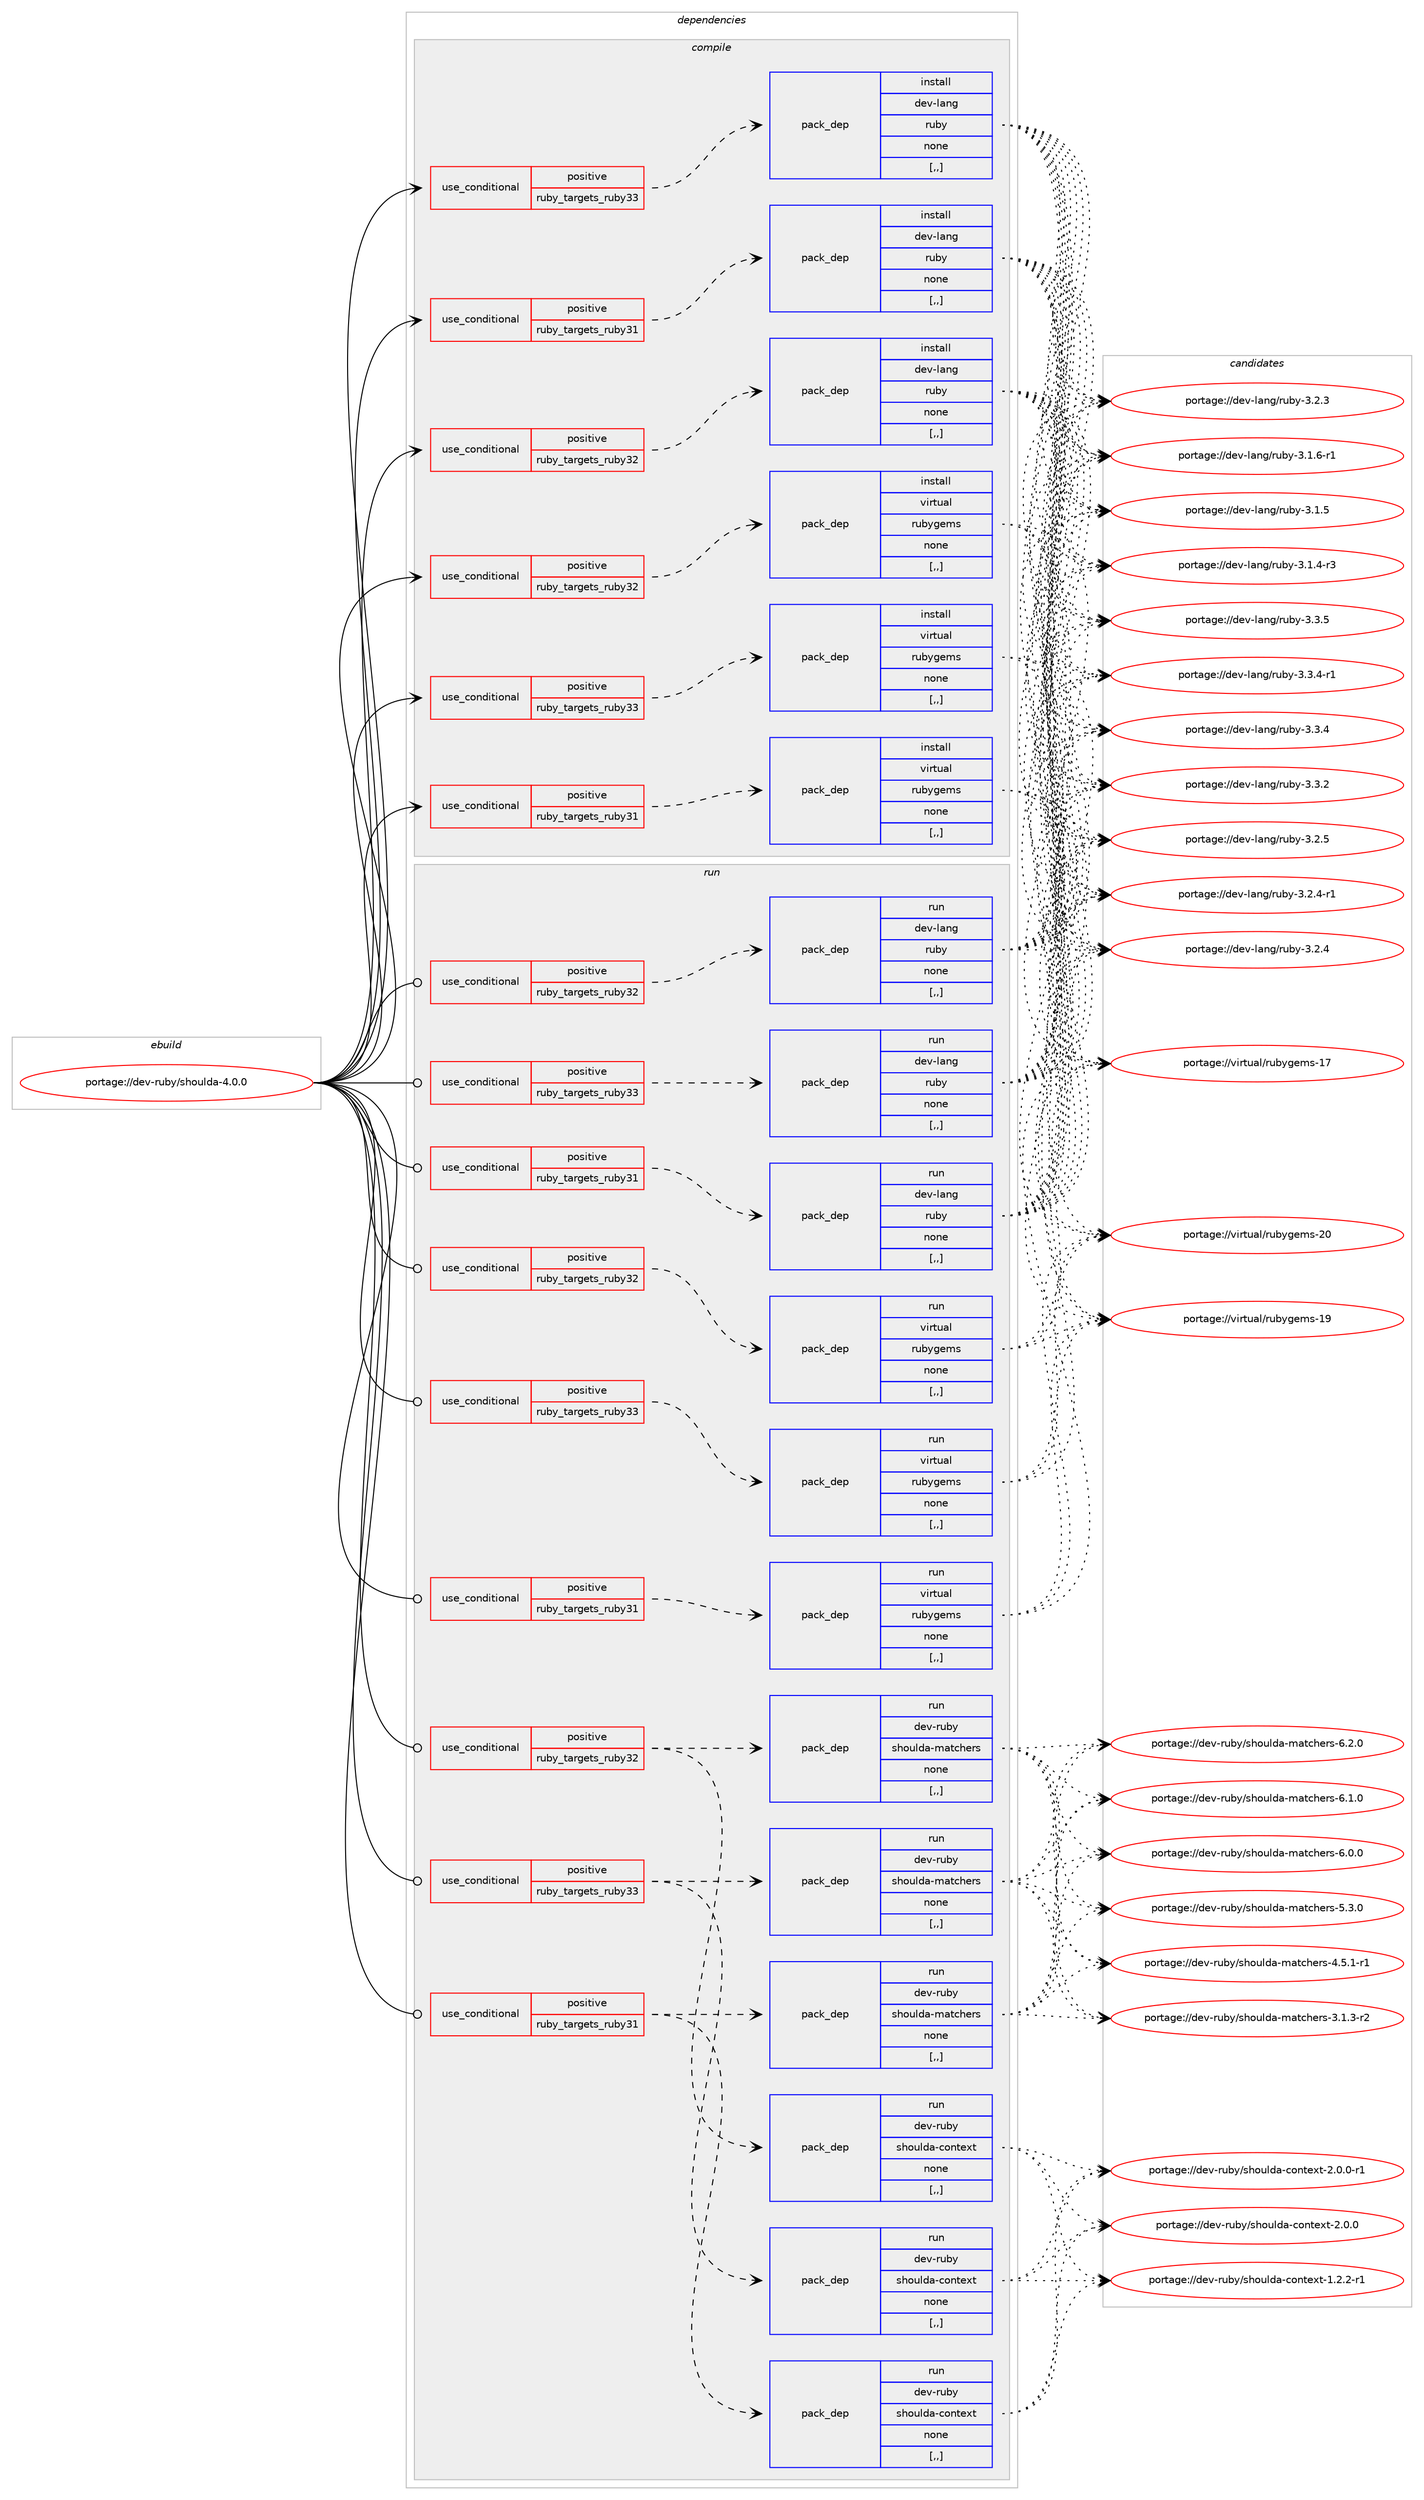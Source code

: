 digraph prolog {

# *************
# Graph options
# *************

newrank=true;
concentrate=true;
compound=true;
graph [rankdir=LR,fontname=Helvetica,fontsize=10,ranksep=1.5];#, ranksep=2.5, nodesep=0.2];
edge  [arrowhead=vee];
node  [fontname=Helvetica,fontsize=10];

# **********
# The ebuild
# **********

subgraph cluster_leftcol {
color=gray;
label=<<i>ebuild</i>>;
id [label="portage://dev-ruby/shoulda-4.0.0", color=red, width=4, href="../dev-ruby/shoulda-4.0.0.svg"];
}

# ****************
# The dependencies
# ****************

subgraph cluster_midcol {
color=gray;
label=<<i>dependencies</i>>;
subgraph cluster_compile {
fillcolor="#eeeeee";
style=filled;
label=<<i>compile</i>>;
subgraph cond187692 {
dependency699581 [label=<<TABLE BORDER="0" CELLBORDER="1" CELLSPACING="0" CELLPADDING="4"><TR><TD ROWSPAN="3" CELLPADDING="10">use_conditional</TD></TR><TR><TD>positive</TD></TR><TR><TD>ruby_targets_ruby31</TD></TR></TABLE>>, shape=none, color=red];
subgraph pack506908 {
dependency699582 [label=<<TABLE BORDER="0" CELLBORDER="1" CELLSPACING="0" CELLPADDING="4" WIDTH="220"><TR><TD ROWSPAN="6" CELLPADDING="30">pack_dep</TD></TR><TR><TD WIDTH="110">install</TD></TR><TR><TD>dev-lang</TD></TR><TR><TD>ruby</TD></TR><TR><TD>none</TD></TR><TR><TD>[,,]</TD></TR></TABLE>>, shape=none, color=blue];
}
dependency699581:e -> dependency699582:w [weight=20,style="dashed",arrowhead="vee"];
}
id:e -> dependency699581:w [weight=20,style="solid",arrowhead="vee"];
subgraph cond187693 {
dependency699583 [label=<<TABLE BORDER="0" CELLBORDER="1" CELLSPACING="0" CELLPADDING="4"><TR><TD ROWSPAN="3" CELLPADDING="10">use_conditional</TD></TR><TR><TD>positive</TD></TR><TR><TD>ruby_targets_ruby31</TD></TR></TABLE>>, shape=none, color=red];
subgraph pack506909 {
dependency699584 [label=<<TABLE BORDER="0" CELLBORDER="1" CELLSPACING="0" CELLPADDING="4" WIDTH="220"><TR><TD ROWSPAN="6" CELLPADDING="30">pack_dep</TD></TR><TR><TD WIDTH="110">install</TD></TR><TR><TD>virtual</TD></TR><TR><TD>rubygems</TD></TR><TR><TD>none</TD></TR><TR><TD>[,,]</TD></TR></TABLE>>, shape=none, color=blue];
}
dependency699583:e -> dependency699584:w [weight=20,style="dashed",arrowhead="vee"];
}
id:e -> dependency699583:w [weight=20,style="solid",arrowhead="vee"];
subgraph cond187694 {
dependency699585 [label=<<TABLE BORDER="0" CELLBORDER="1" CELLSPACING="0" CELLPADDING="4"><TR><TD ROWSPAN="3" CELLPADDING="10">use_conditional</TD></TR><TR><TD>positive</TD></TR><TR><TD>ruby_targets_ruby32</TD></TR></TABLE>>, shape=none, color=red];
subgraph pack506910 {
dependency699586 [label=<<TABLE BORDER="0" CELLBORDER="1" CELLSPACING="0" CELLPADDING="4" WIDTH="220"><TR><TD ROWSPAN="6" CELLPADDING="30">pack_dep</TD></TR><TR><TD WIDTH="110">install</TD></TR><TR><TD>dev-lang</TD></TR><TR><TD>ruby</TD></TR><TR><TD>none</TD></TR><TR><TD>[,,]</TD></TR></TABLE>>, shape=none, color=blue];
}
dependency699585:e -> dependency699586:w [weight=20,style="dashed",arrowhead="vee"];
}
id:e -> dependency699585:w [weight=20,style="solid",arrowhead="vee"];
subgraph cond187695 {
dependency699587 [label=<<TABLE BORDER="0" CELLBORDER="1" CELLSPACING="0" CELLPADDING="4"><TR><TD ROWSPAN="3" CELLPADDING="10">use_conditional</TD></TR><TR><TD>positive</TD></TR><TR><TD>ruby_targets_ruby32</TD></TR></TABLE>>, shape=none, color=red];
subgraph pack506911 {
dependency699588 [label=<<TABLE BORDER="0" CELLBORDER="1" CELLSPACING="0" CELLPADDING="4" WIDTH="220"><TR><TD ROWSPAN="6" CELLPADDING="30">pack_dep</TD></TR><TR><TD WIDTH="110">install</TD></TR><TR><TD>virtual</TD></TR><TR><TD>rubygems</TD></TR><TR><TD>none</TD></TR><TR><TD>[,,]</TD></TR></TABLE>>, shape=none, color=blue];
}
dependency699587:e -> dependency699588:w [weight=20,style="dashed",arrowhead="vee"];
}
id:e -> dependency699587:w [weight=20,style="solid",arrowhead="vee"];
subgraph cond187696 {
dependency699589 [label=<<TABLE BORDER="0" CELLBORDER="1" CELLSPACING="0" CELLPADDING="4"><TR><TD ROWSPAN="3" CELLPADDING="10">use_conditional</TD></TR><TR><TD>positive</TD></TR><TR><TD>ruby_targets_ruby33</TD></TR></TABLE>>, shape=none, color=red];
subgraph pack506912 {
dependency699590 [label=<<TABLE BORDER="0" CELLBORDER="1" CELLSPACING="0" CELLPADDING="4" WIDTH="220"><TR><TD ROWSPAN="6" CELLPADDING="30">pack_dep</TD></TR><TR><TD WIDTH="110">install</TD></TR><TR><TD>dev-lang</TD></TR><TR><TD>ruby</TD></TR><TR><TD>none</TD></TR><TR><TD>[,,]</TD></TR></TABLE>>, shape=none, color=blue];
}
dependency699589:e -> dependency699590:w [weight=20,style="dashed",arrowhead="vee"];
}
id:e -> dependency699589:w [weight=20,style="solid",arrowhead="vee"];
subgraph cond187697 {
dependency699591 [label=<<TABLE BORDER="0" CELLBORDER="1" CELLSPACING="0" CELLPADDING="4"><TR><TD ROWSPAN="3" CELLPADDING="10">use_conditional</TD></TR><TR><TD>positive</TD></TR><TR><TD>ruby_targets_ruby33</TD></TR></TABLE>>, shape=none, color=red];
subgraph pack506913 {
dependency699592 [label=<<TABLE BORDER="0" CELLBORDER="1" CELLSPACING="0" CELLPADDING="4" WIDTH="220"><TR><TD ROWSPAN="6" CELLPADDING="30">pack_dep</TD></TR><TR><TD WIDTH="110">install</TD></TR><TR><TD>virtual</TD></TR><TR><TD>rubygems</TD></TR><TR><TD>none</TD></TR><TR><TD>[,,]</TD></TR></TABLE>>, shape=none, color=blue];
}
dependency699591:e -> dependency699592:w [weight=20,style="dashed",arrowhead="vee"];
}
id:e -> dependency699591:w [weight=20,style="solid",arrowhead="vee"];
}
subgraph cluster_compileandrun {
fillcolor="#eeeeee";
style=filled;
label=<<i>compile and run</i>>;
}
subgraph cluster_run {
fillcolor="#eeeeee";
style=filled;
label=<<i>run</i>>;
subgraph cond187698 {
dependency699593 [label=<<TABLE BORDER="0" CELLBORDER="1" CELLSPACING="0" CELLPADDING="4"><TR><TD ROWSPAN="3" CELLPADDING="10">use_conditional</TD></TR><TR><TD>positive</TD></TR><TR><TD>ruby_targets_ruby31</TD></TR></TABLE>>, shape=none, color=red];
subgraph pack506914 {
dependency699594 [label=<<TABLE BORDER="0" CELLBORDER="1" CELLSPACING="0" CELLPADDING="4" WIDTH="220"><TR><TD ROWSPAN="6" CELLPADDING="30">pack_dep</TD></TR><TR><TD WIDTH="110">run</TD></TR><TR><TD>dev-lang</TD></TR><TR><TD>ruby</TD></TR><TR><TD>none</TD></TR><TR><TD>[,,]</TD></TR></TABLE>>, shape=none, color=blue];
}
dependency699593:e -> dependency699594:w [weight=20,style="dashed",arrowhead="vee"];
}
id:e -> dependency699593:w [weight=20,style="solid",arrowhead="odot"];
subgraph cond187699 {
dependency699595 [label=<<TABLE BORDER="0" CELLBORDER="1" CELLSPACING="0" CELLPADDING="4"><TR><TD ROWSPAN="3" CELLPADDING="10">use_conditional</TD></TR><TR><TD>positive</TD></TR><TR><TD>ruby_targets_ruby31</TD></TR></TABLE>>, shape=none, color=red];
subgraph pack506915 {
dependency699596 [label=<<TABLE BORDER="0" CELLBORDER="1" CELLSPACING="0" CELLPADDING="4" WIDTH="220"><TR><TD ROWSPAN="6" CELLPADDING="30">pack_dep</TD></TR><TR><TD WIDTH="110">run</TD></TR><TR><TD>dev-ruby</TD></TR><TR><TD>shoulda-context</TD></TR><TR><TD>none</TD></TR><TR><TD>[,,]</TD></TR></TABLE>>, shape=none, color=blue];
}
dependency699595:e -> dependency699596:w [weight=20,style="dashed",arrowhead="vee"];
subgraph pack506916 {
dependency699597 [label=<<TABLE BORDER="0" CELLBORDER="1" CELLSPACING="0" CELLPADDING="4" WIDTH="220"><TR><TD ROWSPAN="6" CELLPADDING="30">pack_dep</TD></TR><TR><TD WIDTH="110">run</TD></TR><TR><TD>dev-ruby</TD></TR><TR><TD>shoulda-matchers</TD></TR><TR><TD>none</TD></TR><TR><TD>[,,]</TD></TR></TABLE>>, shape=none, color=blue];
}
dependency699595:e -> dependency699597:w [weight=20,style="dashed",arrowhead="vee"];
}
id:e -> dependency699595:w [weight=20,style="solid",arrowhead="odot"];
subgraph cond187700 {
dependency699598 [label=<<TABLE BORDER="0" CELLBORDER="1" CELLSPACING="0" CELLPADDING="4"><TR><TD ROWSPAN="3" CELLPADDING="10">use_conditional</TD></TR><TR><TD>positive</TD></TR><TR><TD>ruby_targets_ruby31</TD></TR></TABLE>>, shape=none, color=red];
subgraph pack506917 {
dependency699599 [label=<<TABLE BORDER="0" CELLBORDER="1" CELLSPACING="0" CELLPADDING="4" WIDTH="220"><TR><TD ROWSPAN="6" CELLPADDING="30">pack_dep</TD></TR><TR><TD WIDTH="110">run</TD></TR><TR><TD>virtual</TD></TR><TR><TD>rubygems</TD></TR><TR><TD>none</TD></TR><TR><TD>[,,]</TD></TR></TABLE>>, shape=none, color=blue];
}
dependency699598:e -> dependency699599:w [weight=20,style="dashed",arrowhead="vee"];
}
id:e -> dependency699598:w [weight=20,style="solid",arrowhead="odot"];
subgraph cond187701 {
dependency699600 [label=<<TABLE BORDER="0" CELLBORDER="1" CELLSPACING="0" CELLPADDING="4"><TR><TD ROWSPAN="3" CELLPADDING="10">use_conditional</TD></TR><TR><TD>positive</TD></TR><TR><TD>ruby_targets_ruby32</TD></TR></TABLE>>, shape=none, color=red];
subgraph pack506918 {
dependency699601 [label=<<TABLE BORDER="0" CELLBORDER="1" CELLSPACING="0" CELLPADDING="4" WIDTH="220"><TR><TD ROWSPAN="6" CELLPADDING="30">pack_dep</TD></TR><TR><TD WIDTH="110">run</TD></TR><TR><TD>dev-lang</TD></TR><TR><TD>ruby</TD></TR><TR><TD>none</TD></TR><TR><TD>[,,]</TD></TR></TABLE>>, shape=none, color=blue];
}
dependency699600:e -> dependency699601:w [weight=20,style="dashed",arrowhead="vee"];
}
id:e -> dependency699600:w [weight=20,style="solid",arrowhead="odot"];
subgraph cond187702 {
dependency699602 [label=<<TABLE BORDER="0" CELLBORDER="1" CELLSPACING="0" CELLPADDING="4"><TR><TD ROWSPAN="3" CELLPADDING="10">use_conditional</TD></TR><TR><TD>positive</TD></TR><TR><TD>ruby_targets_ruby32</TD></TR></TABLE>>, shape=none, color=red];
subgraph pack506919 {
dependency699603 [label=<<TABLE BORDER="0" CELLBORDER="1" CELLSPACING="0" CELLPADDING="4" WIDTH="220"><TR><TD ROWSPAN="6" CELLPADDING="30">pack_dep</TD></TR><TR><TD WIDTH="110">run</TD></TR><TR><TD>dev-ruby</TD></TR><TR><TD>shoulda-context</TD></TR><TR><TD>none</TD></TR><TR><TD>[,,]</TD></TR></TABLE>>, shape=none, color=blue];
}
dependency699602:e -> dependency699603:w [weight=20,style="dashed",arrowhead="vee"];
subgraph pack506920 {
dependency699604 [label=<<TABLE BORDER="0" CELLBORDER="1" CELLSPACING="0" CELLPADDING="4" WIDTH="220"><TR><TD ROWSPAN="6" CELLPADDING="30">pack_dep</TD></TR><TR><TD WIDTH="110">run</TD></TR><TR><TD>dev-ruby</TD></TR><TR><TD>shoulda-matchers</TD></TR><TR><TD>none</TD></TR><TR><TD>[,,]</TD></TR></TABLE>>, shape=none, color=blue];
}
dependency699602:e -> dependency699604:w [weight=20,style="dashed",arrowhead="vee"];
}
id:e -> dependency699602:w [weight=20,style="solid",arrowhead="odot"];
subgraph cond187703 {
dependency699605 [label=<<TABLE BORDER="0" CELLBORDER="1" CELLSPACING="0" CELLPADDING="4"><TR><TD ROWSPAN="3" CELLPADDING="10">use_conditional</TD></TR><TR><TD>positive</TD></TR><TR><TD>ruby_targets_ruby32</TD></TR></TABLE>>, shape=none, color=red];
subgraph pack506921 {
dependency699606 [label=<<TABLE BORDER="0" CELLBORDER="1" CELLSPACING="0" CELLPADDING="4" WIDTH="220"><TR><TD ROWSPAN="6" CELLPADDING="30">pack_dep</TD></TR><TR><TD WIDTH="110">run</TD></TR><TR><TD>virtual</TD></TR><TR><TD>rubygems</TD></TR><TR><TD>none</TD></TR><TR><TD>[,,]</TD></TR></TABLE>>, shape=none, color=blue];
}
dependency699605:e -> dependency699606:w [weight=20,style="dashed",arrowhead="vee"];
}
id:e -> dependency699605:w [weight=20,style="solid",arrowhead="odot"];
subgraph cond187704 {
dependency699607 [label=<<TABLE BORDER="0" CELLBORDER="1" CELLSPACING="0" CELLPADDING="4"><TR><TD ROWSPAN="3" CELLPADDING="10">use_conditional</TD></TR><TR><TD>positive</TD></TR><TR><TD>ruby_targets_ruby33</TD></TR></TABLE>>, shape=none, color=red];
subgraph pack506922 {
dependency699608 [label=<<TABLE BORDER="0" CELLBORDER="1" CELLSPACING="0" CELLPADDING="4" WIDTH="220"><TR><TD ROWSPAN="6" CELLPADDING="30">pack_dep</TD></TR><TR><TD WIDTH="110">run</TD></TR><TR><TD>dev-lang</TD></TR><TR><TD>ruby</TD></TR><TR><TD>none</TD></TR><TR><TD>[,,]</TD></TR></TABLE>>, shape=none, color=blue];
}
dependency699607:e -> dependency699608:w [weight=20,style="dashed",arrowhead="vee"];
}
id:e -> dependency699607:w [weight=20,style="solid",arrowhead="odot"];
subgraph cond187705 {
dependency699609 [label=<<TABLE BORDER="0" CELLBORDER="1" CELLSPACING="0" CELLPADDING="4"><TR><TD ROWSPAN="3" CELLPADDING="10">use_conditional</TD></TR><TR><TD>positive</TD></TR><TR><TD>ruby_targets_ruby33</TD></TR></TABLE>>, shape=none, color=red];
subgraph pack506923 {
dependency699610 [label=<<TABLE BORDER="0" CELLBORDER="1" CELLSPACING="0" CELLPADDING="4" WIDTH="220"><TR><TD ROWSPAN="6" CELLPADDING="30">pack_dep</TD></TR><TR><TD WIDTH="110">run</TD></TR><TR><TD>dev-ruby</TD></TR><TR><TD>shoulda-context</TD></TR><TR><TD>none</TD></TR><TR><TD>[,,]</TD></TR></TABLE>>, shape=none, color=blue];
}
dependency699609:e -> dependency699610:w [weight=20,style="dashed",arrowhead="vee"];
subgraph pack506924 {
dependency699611 [label=<<TABLE BORDER="0" CELLBORDER="1" CELLSPACING="0" CELLPADDING="4" WIDTH="220"><TR><TD ROWSPAN="6" CELLPADDING="30">pack_dep</TD></TR><TR><TD WIDTH="110">run</TD></TR><TR><TD>dev-ruby</TD></TR><TR><TD>shoulda-matchers</TD></TR><TR><TD>none</TD></TR><TR><TD>[,,]</TD></TR></TABLE>>, shape=none, color=blue];
}
dependency699609:e -> dependency699611:w [weight=20,style="dashed",arrowhead="vee"];
}
id:e -> dependency699609:w [weight=20,style="solid",arrowhead="odot"];
subgraph cond187706 {
dependency699612 [label=<<TABLE BORDER="0" CELLBORDER="1" CELLSPACING="0" CELLPADDING="4"><TR><TD ROWSPAN="3" CELLPADDING="10">use_conditional</TD></TR><TR><TD>positive</TD></TR><TR><TD>ruby_targets_ruby33</TD></TR></TABLE>>, shape=none, color=red];
subgraph pack506925 {
dependency699613 [label=<<TABLE BORDER="0" CELLBORDER="1" CELLSPACING="0" CELLPADDING="4" WIDTH="220"><TR><TD ROWSPAN="6" CELLPADDING="30">pack_dep</TD></TR><TR><TD WIDTH="110">run</TD></TR><TR><TD>virtual</TD></TR><TR><TD>rubygems</TD></TR><TR><TD>none</TD></TR><TR><TD>[,,]</TD></TR></TABLE>>, shape=none, color=blue];
}
dependency699612:e -> dependency699613:w [weight=20,style="dashed",arrowhead="vee"];
}
id:e -> dependency699612:w [weight=20,style="solid",arrowhead="odot"];
}
}

# **************
# The candidates
# **************

subgraph cluster_choices {
rank=same;
color=gray;
label=<<i>candidates</i>>;

subgraph choice506908 {
color=black;
nodesep=1;
choice10010111845108971101034711411798121455146514653 [label="portage://dev-lang/ruby-3.3.5", color=red, width=4,href="../dev-lang/ruby-3.3.5.svg"];
choice100101118451089711010347114117981214551465146524511449 [label="portage://dev-lang/ruby-3.3.4-r1", color=red, width=4,href="../dev-lang/ruby-3.3.4-r1.svg"];
choice10010111845108971101034711411798121455146514652 [label="portage://dev-lang/ruby-3.3.4", color=red, width=4,href="../dev-lang/ruby-3.3.4.svg"];
choice10010111845108971101034711411798121455146514650 [label="portage://dev-lang/ruby-3.3.2", color=red, width=4,href="../dev-lang/ruby-3.3.2.svg"];
choice10010111845108971101034711411798121455146504653 [label="portage://dev-lang/ruby-3.2.5", color=red, width=4,href="../dev-lang/ruby-3.2.5.svg"];
choice100101118451089711010347114117981214551465046524511449 [label="portage://dev-lang/ruby-3.2.4-r1", color=red, width=4,href="../dev-lang/ruby-3.2.4-r1.svg"];
choice10010111845108971101034711411798121455146504652 [label="portage://dev-lang/ruby-3.2.4", color=red, width=4,href="../dev-lang/ruby-3.2.4.svg"];
choice10010111845108971101034711411798121455146504651 [label="portage://dev-lang/ruby-3.2.3", color=red, width=4,href="../dev-lang/ruby-3.2.3.svg"];
choice100101118451089711010347114117981214551464946544511449 [label="portage://dev-lang/ruby-3.1.6-r1", color=red, width=4,href="../dev-lang/ruby-3.1.6-r1.svg"];
choice10010111845108971101034711411798121455146494653 [label="portage://dev-lang/ruby-3.1.5", color=red, width=4,href="../dev-lang/ruby-3.1.5.svg"];
choice100101118451089711010347114117981214551464946524511451 [label="portage://dev-lang/ruby-3.1.4-r3", color=red, width=4,href="../dev-lang/ruby-3.1.4-r3.svg"];
dependency699582:e -> choice10010111845108971101034711411798121455146514653:w [style=dotted,weight="100"];
dependency699582:e -> choice100101118451089711010347114117981214551465146524511449:w [style=dotted,weight="100"];
dependency699582:e -> choice10010111845108971101034711411798121455146514652:w [style=dotted,weight="100"];
dependency699582:e -> choice10010111845108971101034711411798121455146514650:w [style=dotted,weight="100"];
dependency699582:e -> choice10010111845108971101034711411798121455146504653:w [style=dotted,weight="100"];
dependency699582:e -> choice100101118451089711010347114117981214551465046524511449:w [style=dotted,weight="100"];
dependency699582:e -> choice10010111845108971101034711411798121455146504652:w [style=dotted,weight="100"];
dependency699582:e -> choice10010111845108971101034711411798121455146504651:w [style=dotted,weight="100"];
dependency699582:e -> choice100101118451089711010347114117981214551464946544511449:w [style=dotted,weight="100"];
dependency699582:e -> choice10010111845108971101034711411798121455146494653:w [style=dotted,weight="100"];
dependency699582:e -> choice100101118451089711010347114117981214551464946524511451:w [style=dotted,weight="100"];
}
subgraph choice506909 {
color=black;
nodesep=1;
choice118105114116117971084711411798121103101109115455048 [label="portage://virtual/rubygems-20", color=red, width=4,href="../virtual/rubygems-20.svg"];
choice118105114116117971084711411798121103101109115454957 [label="portage://virtual/rubygems-19", color=red, width=4,href="../virtual/rubygems-19.svg"];
choice118105114116117971084711411798121103101109115454955 [label="portage://virtual/rubygems-17", color=red, width=4,href="../virtual/rubygems-17.svg"];
dependency699584:e -> choice118105114116117971084711411798121103101109115455048:w [style=dotted,weight="100"];
dependency699584:e -> choice118105114116117971084711411798121103101109115454957:w [style=dotted,weight="100"];
dependency699584:e -> choice118105114116117971084711411798121103101109115454955:w [style=dotted,weight="100"];
}
subgraph choice506910 {
color=black;
nodesep=1;
choice10010111845108971101034711411798121455146514653 [label="portage://dev-lang/ruby-3.3.5", color=red, width=4,href="../dev-lang/ruby-3.3.5.svg"];
choice100101118451089711010347114117981214551465146524511449 [label="portage://dev-lang/ruby-3.3.4-r1", color=red, width=4,href="../dev-lang/ruby-3.3.4-r1.svg"];
choice10010111845108971101034711411798121455146514652 [label="portage://dev-lang/ruby-3.3.4", color=red, width=4,href="../dev-lang/ruby-3.3.4.svg"];
choice10010111845108971101034711411798121455146514650 [label="portage://dev-lang/ruby-3.3.2", color=red, width=4,href="../dev-lang/ruby-3.3.2.svg"];
choice10010111845108971101034711411798121455146504653 [label="portage://dev-lang/ruby-3.2.5", color=red, width=4,href="../dev-lang/ruby-3.2.5.svg"];
choice100101118451089711010347114117981214551465046524511449 [label="portage://dev-lang/ruby-3.2.4-r1", color=red, width=4,href="../dev-lang/ruby-3.2.4-r1.svg"];
choice10010111845108971101034711411798121455146504652 [label="portage://dev-lang/ruby-3.2.4", color=red, width=4,href="../dev-lang/ruby-3.2.4.svg"];
choice10010111845108971101034711411798121455146504651 [label="portage://dev-lang/ruby-3.2.3", color=red, width=4,href="../dev-lang/ruby-3.2.3.svg"];
choice100101118451089711010347114117981214551464946544511449 [label="portage://dev-lang/ruby-3.1.6-r1", color=red, width=4,href="../dev-lang/ruby-3.1.6-r1.svg"];
choice10010111845108971101034711411798121455146494653 [label="portage://dev-lang/ruby-3.1.5", color=red, width=4,href="../dev-lang/ruby-3.1.5.svg"];
choice100101118451089711010347114117981214551464946524511451 [label="portage://dev-lang/ruby-3.1.4-r3", color=red, width=4,href="../dev-lang/ruby-3.1.4-r3.svg"];
dependency699586:e -> choice10010111845108971101034711411798121455146514653:w [style=dotted,weight="100"];
dependency699586:e -> choice100101118451089711010347114117981214551465146524511449:w [style=dotted,weight="100"];
dependency699586:e -> choice10010111845108971101034711411798121455146514652:w [style=dotted,weight="100"];
dependency699586:e -> choice10010111845108971101034711411798121455146514650:w [style=dotted,weight="100"];
dependency699586:e -> choice10010111845108971101034711411798121455146504653:w [style=dotted,weight="100"];
dependency699586:e -> choice100101118451089711010347114117981214551465046524511449:w [style=dotted,weight="100"];
dependency699586:e -> choice10010111845108971101034711411798121455146504652:w [style=dotted,weight="100"];
dependency699586:e -> choice10010111845108971101034711411798121455146504651:w [style=dotted,weight="100"];
dependency699586:e -> choice100101118451089711010347114117981214551464946544511449:w [style=dotted,weight="100"];
dependency699586:e -> choice10010111845108971101034711411798121455146494653:w [style=dotted,weight="100"];
dependency699586:e -> choice100101118451089711010347114117981214551464946524511451:w [style=dotted,weight="100"];
}
subgraph choice506911 {
color=black;
nodesep=1;
choice118105114116117971084711411798121103101109115455048 [label="portage://virtual/rubygems-20", color=red, width=4,href="../virtual/rubygems-20.svg"];
choice118105114116117971084711411798121103101109115454957 [label="portage://virtual/rubygems-19", color=red, width=4,href="../virtual/rubygems-19.svg"];
choice118105114116117971084711411798121103101109115454955 [label="portage://virtual/rubygems-17", color=red, width=4,href="../virtual/rubygems-17.svg"];
dependency699588:e -> choice118105114116117971084711411798121103101109115455048:w [style=dotted,weight="100"];
dependency699588:e -> choice118105114116117971084711411798121103101109115454957:w [style=dotted,weight="100"];
dependency699588:e -> choice118105114116117971084711411798121103101109115454955:w [style=dotted,weight="100"];
}
subgraph choice506912 {
color=black;
nodesep=1;
choice10010111845108971101034711411798121455146514653 [label="portage://dev-lang/ruby-3.3.5", color=red, width=4,href="../dev-lang/ruby-3.3.5.svg"];
choice100101118451089711010347114117981214551465146524511449 [label="portage://dev-lang/ruby-3.3.4-r1", color=red, width=4,href="../dev-lang/ruby-3.3.4-r1.svg"];
choice10010111845108971101034711411798121455146514652 [label="portage://dev-lang/ruby-3.3.4", color=red, width=4,href="../dev-lang/ruby-3.3.4.svg"];
choice10010111845108971101034711411798121455146514650 [label="portage://dev-lang/ruby-3.3.2", color=red, width=4,href="../dev-lang/ruby-3.3.2.svg"];
choice10010111845108971101034711411798121455146504653 [label="portage://dev-lang/ruby-3.2.5", color=red, width=4,href="../dev-lang/ruby-3.2.5.svg"];
choice100101118451089711010347114117981214551465046524511449 [label="portage://dev-lang/ruby-3.2.4-r1", color=red, width=4,href="../dev-lang/ruby-3.2.4-r1.svg"];
choice10010111845108971101034711411798121455146504652 [label="portage://dev-lang/ruby-3.2.4", color=red, width=4,href="../dev-lang/ruby-3.2.4.svg"];
choice10010111845108971101034711411798121455146504651 [label="portage://dev-lang/ruby-3.2.3", color=red, width=4,href="../dev-lang/ruby-3.2.3.svg"];
choice100101118451089711010347114117981214551464946544511449 [label="portage://dev-lang/ruby-3.1.6-r1", color=red, width=4,href="../dev-lang/ruby-3.1.6-r1.svg"];
choice10010111845108971101034711411798121455146494653 [label="portage://dev-lang/ruby-3.1.5", color=red, width=4,href="../dev-lang/ruby-3.1.5.svg"];
choice100101118451089711010347114117981214551464946524511451 [label="portage://dev-lang/ruby-3.1.4-r3", color=red, width=4,href="../dev-lang/ruby-3.1.4-r3.svg"];
dependency699590:e -> choice10010111845108971101034711411798121455146514653:w [style=dotted,weight="100"];
dependency699590:e -> choice100101118451089711010347114117981214551465146524511449:w [style=dotted,weight="100"];
dependency699590:e -> choice10010111845108971101034711411798121455146514652:w [style=dotted,weight="100"];
dependency699590:e -> choice10010111845108971101034711411798121455146514650:w [style=dotted,weight="100"];
dependency699590:e -> choice10010111845108971101034711411798121455146504653:w [style=dotted,weight="100"];
dependency699590:e -> choice100101118451089711010347114117981214551465046524511449:w [style=dotted,weight="100"];
dependency699590:e -> choice10010111845108971101034711411798121455146504652:w [style=dotted,weight="100"];
dependency699590:e -> choice10010111845108971101034711411798121455146504651:w [style=dotted,weight="100"];
dependency699590:e -> choice100101118451089711010347114117981214551464946544511449:w [style=dotted,weight="100"];
dependency699590:e -> choice10010111845108971101034711411798121455146494653:w [style=dotted,weight="100"];
dependency699590:e -> choice100101118451089711010347114117981214551464946524511451:w [style=dotted,weight="100"];
}
subgraph choice506913 {
color=black;
nodesep=1;
choice118105114116117971084711411798121103101109115455048 [label="portage://virtual/rubygems-20", color=red, width=4,href="../virtual/rubygems-20.svg"];
choice118105114116117971084711411798121103101109115454957 [label="portage://virtual/rubygems-19", color=red, width=4,href="../virtual/rubygems-19.svg"];
choice118105114116117971084711411798121103101109115454955 [label="portage://virtual/rubygems-17", color=red, width=4,href="../virtual/rubygems-17.svg"];
dependency699592:e -> choice118105114116117971084711411798121103101109115455048:w [style=dotted,weight="100"];
dependency699592:e -> choice118105114116117971084711411798121103101109115454957:w [style=dotted,weight="100"];
dependency699592:e -> choice118105114116117971084711411798121103101109115454955:w [style=dotted,weight="100"];
}
subgraph choice506914 {
color=black;
nodesep=1;
choice10010111845108971101034711411798121455146514653 [label="portage://dev-lang/ruby-3.3.5", color=red, width=4,href="../dev-lang/ruby-3.3.5.svg"];
choice100101118451089711010347114117981214551465146524511449 [label="portage://dev-lang/ruby-3.3.4-r1", color=red, width=4,href="../dev-lang/ruby-3.3.4-r1.svg"];
choice10010111845108971101034711411798121455146514652 [label="portage://dev-lang/ruby-3.3.4", color=red, width=4,href="../dev-lang/ruby-3.3.4.svg"];
choice10010111845108971101034711411798121455146514650 [label="portage://dev-lang/ruby-3.3.2", color=red, width=4,href="../dev-lang/ruby-3.3.2.svg"];
choice10010111845108971101034711411798121455146504653 [label="portage://dev-lang/ruby-3.2.5", color=red, width=4,href="../dev-lang/ruby-3.2.5.svg"];
choice100101118451089711010347114117981214551465046524511449 [label="portage://dev-lang/ruby-3.2.4-r1", color=red, width=4,href="../dev-lang/ruby-3.2.4-r1.svg"];
choice10010111845108971101034711411798121455146504652 [label="portage://dev-lang/ruby-3.2.4", color=red, width=4,href="../dev-lang/ruby-3.2.4.svg"];
choice10010111845108971101034711411798121455146504651 [label="portage://dev-lang/ruby-3.2.3", color=red, width=4,href="../dev-lang/ruby-3.2.3.svg"];
choice100101118451089711010347114117981214551464946544511449 [label="portage://dev-lang/ruby-3.1.6-r1", color=red, width=4,href="../dev-lang/ruby-3.1.6-r1.svg"];
choice10010111845108971101034711411798121455146494653 [label="portage://dev-lang/ruby-3.1.5", color=red, width=4,href="../dev-lang/ruby-3.1.5.svg"];
choice100101118451089711010347114117981214551464946524511451 [label="portage://dev-lang/ruby-3.1.4-r3", color=red, width=4,href="../dev-lang/ruby-3.1.4-r3.svg"];
dependency699594:e -> choice10010111845108971101034711411798121455146514653:w [style=dotted,weight="100"];
dependency699594:e -> choice100101118451089711010347114117981214551465146524511449:w [style=dotted,weight="100"];
dependency699594:e -> choice10010111845108971101034711411798121455146514652:w [style=dotted,weight="100"];
dependency699594:e -> choice10010111845108971101034711411798121455146514650:w [style=dotted,weight="100"];
dependency699594:e -> choice10010111845108971101034711411798121455146504653:w [style=dotted,weight="100"];
dependency699594:e -> choice100101118451089711010347114117981214551465046524511449:w [style=dotted,weight="100"];
dependency699594:e -> choice10010111845108971101034711411798121455146504652:w [style=dotted,weight="100"];
dependency699594:e -> choice10010111845108971101034711411798121455146504651:w [style=dotted,weight="100"];
dependency699594:e -> choice100101118451089711010347114117981214551464946544511449:w [style=dotted,weight="100"];
dependency699594:e -> choice10010111845108971101034711411798121455146494653:w [style=dotted,weight="100"];
dependency699594:e -> choice100101118451089711010347114117981214551464946524511451:w [style=dotted,weight="100"];
}
subgraph choice506915 {
color=black;
nodesep=1;
choice1001011184511411798121471151041111171081009745991111101161011201164550464846484511449 [label="portage://dev-ruby/shoulda-context-2.0.0-r1", color=red, width=4,href="../dev-ruby/shoulda-context-2.0.0-r1.svg"];
choice100101118451141179812147115104111117108100974599111110116101120116455046484648 [label="portage://dev-ruby/shoulda-context-2.0.0", color=red, width=4,href="../dev-ruby/shoulda-context-2.0.0.svg"];
choice1001011184511411798121471151041111171081009745991111101161011201164549465046504511449 [label="portage://dev-ruby/shoulda-context-1.2.2-r1", color=red, width=4,href="../dev-ruby/shoulda-context-1.2.2-r1.svg"];
dependency699596:e -> choice1001011184511411798121471151041111171081009745991111101161011201164550464846484511449:w [style=dotted,weight="100"];
dependency699596:e -> choice100101118451141179812147115104111117108100974599111110116101120116455046484648:w [style=dotted,weight="100"];
dependency699596:e -> choice1001011184511411798121471151041111171081009745991111101161011201164549465046504511449:w [style=dotted,weight="100"];
}
subgraph choice506916 {
color=black;
nodesep=1;
choice10010111845114117981214711510411111710810097451099711699104101114115455446504648 [label="portage://dev-ruby/shoulda-matchers-6.2.0", color=red, width=4,href="../dev-ruby/shoulda-matchers-6.2.0.svg"];
choice10010111845114117981214711510411111710810097451099711699104101114115455446494648 [label="portage://dev-ruby/shoulda-matchers-6.1.0", color=red, width=4,href="../dev-ruby/shoulda-matchers-6.1.0.svg"];
choice10010111845114117981214711510411111710810097451099711699104101114115455446484648 [label="portage://dev-ruby/shoulda-matchers-6.0.0", color=red, width=4,href="../dev-ruby/shoulda-matchers-6.0.0.svg"];
choice10010111845114117981214711510411111710810097451099711699104101114115455346514648 [label="portage://dev-ruby/shoulda-matchers-5.3.0", color=red, width=4,href="../dev-ruby/shoulda-matchers-5.3.0.svg"];
choice100101118451141179812147115104111117108100974510997116991041011141154552465346494511449 [label="portage://dev-ruby/shoulda-matchers-4.5.1-r1", color=red, width=4,href="../dev-ruby/shoulda-matchers-4.5.1-r1.svg"];
choice100101118451141179812147115104111117108100974510997116991041011141154551464946514511450 [label="portage://dev-ruby/shoulda-matchers-3.1.3-r2", color=red, width=4,href="../dev-ruby/shoulda-matchers-3.1.3-r2.svg"];
dependency699597:e -> choice10010111845114117981214711510411111710810097451099711699104101114115455446504648:w [style=dotted,weight="100"];
dependency699597:e -> choice10010111845114117981214711510411111710810097451099711699104101114115455446494648:w [style=dotted,weight="100"];
dependency699597:e -> choice10010111845114117981214711510411111710810097451099711699104101114115455446484648:w [style=dotted,weight="100"];
dependency699597:e -> choice10010111845114117981214711510411111710810097451099711699104101114115455346514648:w [style=dotted,weight="100"];
dependency699597:e -> choice100101118451141179812147115104111117108100974510997116991041011141154552465346494511449:w [style=dotted,weight="100"];
dependency699597:e -> choice100101118451141179812147115104111117108100974510997116991041011141154551464946514511450:w [style=dotted,weight="100"];
}
subgraph choice506917 {
color=black;
nodesep=1;
choice118105114116117971084711411798121103101109115455048 [label="portage://virtual/rubygems-20", color=red, width=4,href="../virtual/rubygems-20.svg"];
choice118105114116117971084711411798121103101109115454957 [label="portage://virtual/rubygems-19", color=red, width=4,href="../virtual/rubygems-19.svg"];
choice118105114116117971084711411798121103101109115454955 [label="portage://virtual/rubygems-17", color=red, width=4,href="../virtual/rubygems-17.svg"];
dependency699599:e -> choice118105114116117971084711411798121103101109115455048:w [style=dotted,weight="100"];
dependency699599:e -> choice118105114116117971084711411798121103101109115454957:w [style=dotted,weight="100"];
dependency699599:e -> choice118105114116117971084711411798121103101109115454955:w [style=dotted,weight="100"];
}
subgraph choice506918 {
color=black;
nodesep=1;
choice10010111845108971101034711411798121455146514653 [label="portage://dev-lang/ruby-3.3.5", color=red, width=4,href="../dev-lang/ruby-3.3.5.svg"];
choice100101118451089711010347114117981214551465146524511449 [label="portage://dev-lang/ruby-3.3.4-r1", color=red, width=4,href="../dev-lang/ruby-3.3.4-r1.svg"];
choice10010111845108971101034711411798121455146514652 [label="portage://dev-lang/ruby-3.3.4", color=red, width=4,href="../dev-lang/ruby-3.3.4.svg"];
choice10010111845108971101034711411798121455146514650 [label="portage://dev-lang/ruby-3.3.2", color=red, width=4,href="../dev-lang/ruby-3.3.2.svg"];
choice10010111845108971101034711411798121455146504653 [label="portage://dev-lang/ruby-3.2.5", color=red, width=4,href="../dev-lang/ruby-3.2.5.svg"];
choice100101118451089711010347114117981214551465046524511449 [label="portage://dev-lang/ruby-3.2.4-r1", color=red, width=4,href="../dev-lang/ruby-3.2.4-r1.svg"];
choice10010111845108971101034711411798121455146504652 [label="portage://dev-lang/ruby-3.2.4", color=red, width=4,href="../dev-lang/ruby-3.2.4.svg"];
choice10010111845108971101034711411798121455146504651 [label="portage://dev-lang/ruby-3.2.3", color=red, width=4,href="../dev-lang/ruby-3.2.3.svg"];
choice100101118451089711010347114117981214551464946544511449 [label="portage://dev-lang/ruby-3.1.6-r1", color=red, width=4,href="../dev-lang/ruby-3.1.6-r1.svg"];
choice10010111845108971101034711411798121455146494653 [label="portage://dev-lang/ruby-3.1.5", color=red, width=4,href="../dev-lang/ruby-3.1.5.svg"];
choice100101118451089711010347114117981214551464946524511451 [label="portage://dev-lang/ruby-3.1.4-r3", color=red, width=4,href="../dev-lang/ruby-3.1.4-r3.svg"];
dependency699601:e -> choice10010111845108971101034711411798121455146514653:w [style=dotted,weight="100"];
dependency699601:e -> choice100101118451089711010347114117981214551465146524511449:w [style=dotted,weight="100"];
dependency699601:e -> choice10010111845108971101034711411798121455146514652:w [style=dotted,weight="100"];
dependency699601:e -> choice10010111845108971101034711411798121455146514650:w [style=dotted,weight="100"];
dependency699601:e -> choice10010111845108971101034711411798121455146504653:w [style=dotted,weight="100"];
dependency699601:e -> choice100101118451089711010347114117981214551465046524511449:w [style=dotted,weight="100"];
dependency699601:e -> choice10010111845108971101034711411798121455146504652:w [style=dotted,weight="100"];
dependency699601:e -> choice10010111845108971101034711411798121455146504651:w [style=dotted,weight="100"];
dependency699601:e -> choice100101118451089711010347114117981214551464946544511449:w [style=dotted,weight="100"];
dependency699601:e -> choice10010111845108971101034711411798121455146494653:w [style=dotted,weight="100"];
dependency699601:e -> choice100101118451089711010347114117981214551464946524511451:w [style=dotted,weight="100"];
}
subgraph choice506919 {
color=black;
nodesep=1;
choice1001011184511411798121471151041111171081009745991111101161011201164550464846484511449 [label="portage://dev-ruby/shoulda-context-2.0.0-r1", color=red, width=4,href="../dev-ruby/shoulda-context-2.0.0-r1.svg"];
choice100101118451141179812147115104111117108100974599111110116101120116455046484648 [label="portage://dev-ruby/shoulda-context-2.0.0", color=red, width=4,href="../dev-ruby/shoulda-context-2.0.0.svg"];
choice1001011184511411798121471151041111171081009745991111101161011201164549465046504511449 [label="portage://dev-ruby/shoulda-context-1.2.2-r1", color=red, width=4,href="../dev-ruby/shoulda-context-1.2.2-r1.svg"];
dependency699603:e -> choice1001011184511411798121471151041111171081009745991111101161011201164550464846484511449:w [style=dotted,weight="100"];
dependency699603:e -> choice100101118451141179812147115104111117108100974599111110116101120116455046484648:w [style=dotted,weight="100"];
dependency699603:e -> choice1001011184511411798121471151041111171081009745991111101161011201164549465046504511449:w [style=dotted,weight="100"];
}
subgraph choice506920 {
color=black;
nodesep=1;
choice10010111845114117981214711510411111710810097451099711699104101114115455446504648 [label="portage://dev-ruby/shoulda-matchers-6.2.0", color=red, width=4,href="../dev-ruby/shoulda-matchers-6.2.0.svg"];
choice10010111845114117981214711510411111710810097451099711699104101114115455446494648 [label="portage://dev-ruby/shoulda-matchers-6.1.0", color=red, width=4,href="../dev-ruby/shoulda-matchers-6.1.0.svg"];
choice10010111845114117981214711510411111710810097451099711699104101114115455446484648 [label="portage://dev-ruby/shoulda-matchers-6.0.0", color=red, width=4,href="../dev-ruby/shoulda-matchers-6.0.0.svg"];
choice10010111845114117981214711510411111710810097451099711699104101114115455346514648 [label="portage://dev-ruby/shoulda-matchers-5.3.0", color=red, width=4,href="../dev-ruby/shoulda-matchers-5.3.0.svg"];
choice100101118451141179812147115104111117108100974510997116991041011141154552465346494511449 [label="portage://dev-ruby/shoulda-matchers-4.5.1-r1", color=red, width=4,href="../dev-ruby/shoulda-matchers-4.5.1-r1.svg"];
choice100101118451141179812147115104111117108100974510997116991041011141154551464946514511450 [label="portage://dev-ruby/shoulda-matchers-3.1.3-r2", color=red, width=4,href="../dev-ruby/shoulda-matchers-3.1.3-r2.svg"];
dependency699604:e -> choice10010111845114117981214711510411111710810097451099711699104101114115455446504648:w [style=dotted,weight="100"];
dependency699604:e -> choice10010111845114117981214711510411111710810097451099711699104101114115455446494648:w [style=dotted,weight="100"];
dependency699604:e -> choice10010111845114117981214711510411111710810097451099711699104101114115455446484648:w [style=dotted,weight="100"];
dependency699604:e -> choice10010111845114117981214711510411111710810097451099711699104101114115455346514648:w [style=dotted,weight="100"];
dependency699604:e -> choice100101118451141179812147115104111117108100974510997116991041011141154552465346494511449:w [style=dotted,weight="100"];
dependency699604:e -> choice100101118451141179812147115104111117108100974510997116991041011141154551464946514511450:w [style=dotted,weight="100"];
}
subgraph choice506921 {
color=black;
nodesep=1;
choice118105114116117971084711411798121103101109115455048 [label="portage://virtual/rubygems-20", color=red, width=4,href="../virtual/rubygems-20.svg"];
choice118105114116117971084711411798121103101109115454957 [label="portage://virtual/rubygems-19", color=red, width=4,href="../virtual/rubygems-19.svg"];
choice118105114116117971084711411798121103101109115454955 [label="portage://virtual/rubygems-17", color=red, width=4,href="../virtual/rubygems-17.svg"];
dependency699606:e -> choice118105114116117971084711411798121103101109115455048:w [style=dotted,weight="100"];
dependency699606:e -> choice118105114116117971084711411798121103101109115454957:w [style=dotted,weight="100"];
dependency699606:e -> choice118105114116117971084711411798121103101109115454955:w [style=dotted,weight="100"];
}
subgraph choice506922 {
color=black;
nodesep=1;
choice10010111845108971101034711411798121455146514653 [label="portage://dev-lang/ruby-3.3.5", color=red, width=4,href="../dev-lang/ruby-3.3.5.svg"];
choice100101118451089711010347114117981214551465146524511449 [label="portage://dev-lang/ruby-3.3.4-r1", color=red, width=4,href="../dev-lang/ruby-3.3.4-r1.svg"];
choice10010111845108971101034711411798121455146514652 [label="portage://dev-lang/ruby-3.3.4", color=red, width=4,href="../dev-lang/ruby-3.3.4.svg"];
choice10010111845108971101034711411798121455146514650 [label="portage://dev-lang/ruby-3.3.2", color=red, width=4,href="../dev-lang/ruby-3.3.2.svg"];
choice10010111845108971101034711411798121455146504653 [label="portage://dev-lang/ruby-3.2.5", color=red, width=4,href="../dev-lang/ruby-3.2.5.svg"];
choice100101118451089711010347114117981214551465046524511449 [label="portage://dev-lang/ruby-3.2.4-r1", color=red, width=4,href="../dev-lang/ruby-3.2.4-r1.svg"];
choice10010111845108971101034711411798121455146504652 [label="portage://dev-lang/ruby-3.2.4", color=red, width=4,href="../dev-lang/ruby-3.2.4.svg"];
choice10010111845108971101034711411798121455146504651 [label="portage://dev-lang/ruby-3.2.3", color=red, width=4,href="../dev-lang/ruby-3.2.3.svg"];
choice100101118451089711010347114117981214551464946544511449 [label="portage://dev-lang/ruby-3.1.6-r1", color=red, width=4,href="../dev-lang/ruby-3.1.6-r1.svg"];
choice10010111845108971101034711411798121455146494653 [label="portage://dev-lang/ruby-3.1.5", color=red, width=4,href="../dev-lang/ruby-3.1.5.svg"];
choice100101118451089711010347114117981214551464946524511451 [label="portage://dev-lang/ruby-3.1.4-r3", color=red, width=4,href="../dev-lang/ruby-3.1.4-r3.svg"];
dependency699608:e -> choice10010111845108971101034711411798121455146514653:w [style=dotted,weight="100"];
dependency699608:e -> choice100101118451089711010347114117981214551465146524511449:w [style=dotted,weight="100"];
dependency699608:e -> choice10010111845108971101034711411798121455146514652:w [style=dotted,weight="100"];
dependency699608:e -> choice10010111845108971101034711411798121455146514650:w [style=dotted,weight="100"];
dependency699608:e -> choice10010111845108971101034711411798121455146504653:w [style=dotted,weight="100"];
dependency699608:e -> choice100101118451089711010347114117981214551465046524511449:w [style=dotted,weight="100"];
dependency699608:e -> choice10010111845108971101034711411798121455146504652:w [style=dotted,weight="100"];
dependency699608:e -> choice10010111845108971101034711411798121455146504651:w [style=dotted,weight="100"];
dependency699608:e -> choice100101118451089711010347114117981214551464946544511449:w [style=dotted,weight="100"];
dependency699608:e -> choice10010111845108971101034711411798121455146494653:w [style=dotted,weight="100"];
dependency699608:e -> choice100101118451089711010347114117981214551464946524511451:w [style=dotted,weight="100"];
}
subgraph choice506923 {
color=black;
nodesep=1;
choice1001011184511411798121471151041111171081009745991111101161011201164550464846484511449 [label="portage://dev-ruby/shoulda-context-2.0.0-r1", color=red, width=4,href="../dev-ruby/shoulda-context-2.0.0-r1.svg"];
choice100101118451141179812147115104111117108100974599111110116101120116455046484648 [label="portage://dev-ruby/shoulda-context-2.0.0", color=red, width=4,href="../dev-ruby/shoulda-context-2.0.0.svg"];
choice1001011184511411798121471151041111171081009745991111101161011201164549465046504511449 [label="portage://dev-ruby/shoulda-context-1.2.2-r1", color=red, width=4,href="../dev-ruby/shoulda-context-1.2.2-r1.svg"];
dependency699610:e -> choice1001011184511411798121471151041111171081009745991111101161011201164550464846484511449:w [style=dotted,weight="100"];
dependency699610:e -> choice100101118451141179812147115104111117108100974599111110116101120116455046484648:w [style=dotted,weight="100"];
dependency699610:e -> choice1001011184511411798121471151041111171081009745991111101161011201164549465046504511449:w [style=dotted,weight="100"];
}
subgraph choice506924 {
color=black;
nodesep=1;
choice10010111845114117981214711510411111710810097451099711699104101114115455446504648 [label="portage://dev-ruby/shoulda-matchers-6.2.0", color=red, width=4,href="../dev-ruby/shoulda-matchers-6.2.0.svg"];
choice10010111845114117981214711510411111710810097451099711699104101114115455446494648 [label="portage://dev-ruby/shoulda-matchers-6.1.0", color=red, width=4,href="../dev-ruby/shoulda-matchers-6.1.0.svg"];
choice10010111845114117981214711510411111710810097451099711699104101114115455446484648 [label="portage://dev-ruby/shoulda-matchers-6.0.0", color=red, width=4,href="../dev-ruby/shoulda-matchers-6.0.0.svg"];
choice10010111845114117981214711510411111710810097451099711699104101114115455346514648 [label="portage://dev-ruby/shoulda-matchers-5.3.0", color=red, width=4,href="../dev-ruby/shoulda-matchers-5.3.0.svg"];
choice100101118451141179812147115104111117108100974510997116991041011141154552465346494511449 [label="portage://dev-ruby/shoulda-matchers-4.5.1-r1", color=red, width=4,href="../dev-ruby/shoulda-matchers-4.5.1-r1.svg"];
choice100101118451141179812147115104111117108100974510997116991041011141154551464946514511450 [label="portage://dev-ruby/shoulda-matchers-3.1.3-r2", color=red, width=4,href="../dev-ruby/shoulda-matchers-3.1.3-r2.svg"];
dependency699611:e -> choice10010111845114117981214711510411111710810097451099711699104101114115455446504648:w [style=dotted,weight="100"];
dependency699611:e -> choice10010111845114117981214711510411111710810097451099711699104101114115455446494648:w [style=dotted,weight="100"];
dependency699611:e -> choice10010111845114117981214711510411111710810097451099711699104101114115455446484648:w [style=dotted,weight="100"];
dependency699611:e -> choice10010111845114117981214711510411111710810097451099711699104101114115455346514648:w [style=dotted,weight="100"];
dependency699611:e -> choice100101118451141179812147115104111117108100974510997116991041011141154552465346494511449:w [style=dotted,weight="100"];
dependency699611:e -> choice100101118451141179812147115104111117108100974510997116991041011141154551464946514511450:w [style=dotted,weight="100"];
}
subgraph choice506925 {
color=black;
nodesep=1;
choice118105114116117971084711411798121103101109115455048 [label="portage://virtual/rubygems-20", color=red, width=4,href="../virtual/rubygems-20.svg"];
choice118105114116117971084711411798121103101109115454957 [label="portage://virtual/rubygems-19", color=red, width=4,href="../virtual/rubygems-19.svg"];
choice118105114116117971084711411798121103101109115454955 [label="portage://virtual/rubygems-17", color=red, width=4,href="../virtual/rubygems-17.svg"];
dependency699613:e -> choice118105114116117971084711411798121103101109115455048:w [style=dotted,weight="100"];
dependency699613:e -> choice118105114116117971084711411798121103101109115454957:w [style=dotted,weight="100"];
dependency699613:e -> choice118105114116117971084711411798121103101109115454955:w [style=dotted,weight="100"];
}
}

}
